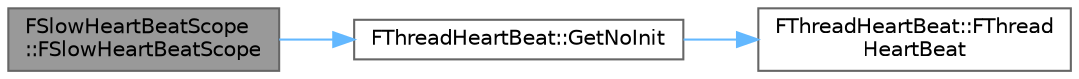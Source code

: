 digraph "FSlowHeartBeatScope::FSlowHeartBeatScope"
{
 // INTERACTIVE_SVG=YES
 // LATEX_PDF_SIZE
  bgcolor="transparent";
  edge [fontname=Helvetica,fontsize=10,labelfontname=Helvetica,labelfontsize=10];
  node [fontname=Helvetica,fontsize=10,shape=box,height=0.2,width=0.4];
  rankdir="LR";
  Node1 [id="Node000001",label="FSlowHeartBeatScope\l::FSlowHeartBeatScope",height=0.2,width=0.4,color="gray40", fillcolor="grey60", style="filled", fontcolor="black",tooltip=" "];
  Node1 -> Node2 [id="edge1_Node000001_Node000002",color="steelblue1",style="solid",tooltip=" "];
  Node2 [id="Node000002",label="FThreadHeartBeat::GetNoInit",height=0.2,width=0.4,color="grey40", fillcolor="white", style="filled",URL="$d3/d0b/classFThreadHeartBeat.html#af29d9bf6b30fd68ca13b00cfb9cb36a4",tooltip=" "];
  Node2 -> Node3 [id="edge2_Node000002_Node000003",color="steelblue1",style="solid",tooltip=" "];
  Node3 [id="Node000003",label="FThreadHeartBeat::FThread\lHeartBeat",height=0.2,width=0.4,color="grey40", fillcolor="white", style="filled",URL="$d3/d0b/classFThreadHeartBeat.html#a735be6bfa1a5dd141f5e2f0733e15187",tooltip=" "];
}
